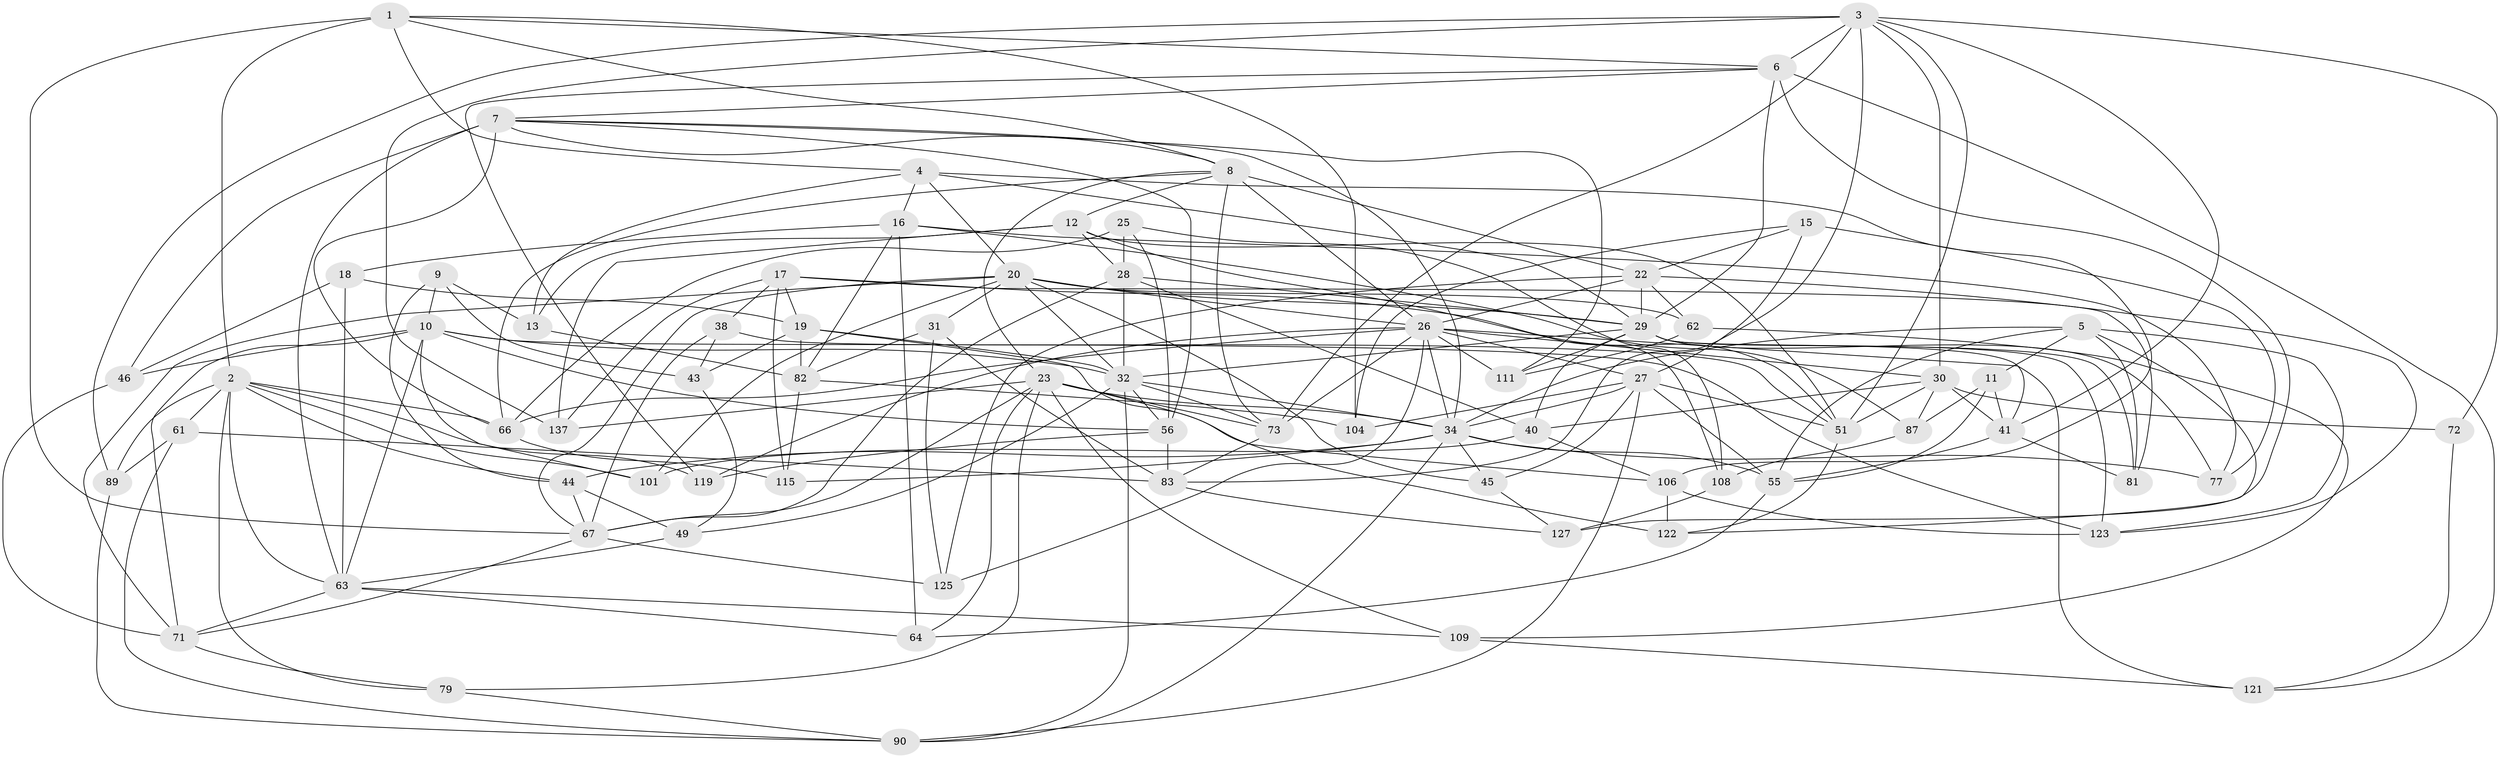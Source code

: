 // original degree distribution, {4: 1.0}
// Generated by graph-tools (version 1.1) at 2025/16/03/09/25 04:16:16]
// undirected, 72 vertices, 206 edges
graph export_dot {
graph [start="1"]
  node [color=gray90,style=filled];
  1 [super="+53"];
  2 [super="+60+14"];
  3 [super="+59"];
  4 [super="+24"];
  5 [super="+129"];
  6 [super="+133+103"];
  7 [super="+78"];
  8 [super="+54"];
  9;
  10 [super="+57"];
  11;
  12 [super="+68+21"];
  13;
  15;
  16 [super="+138"];
  17 [super="+86"];
  18;
  19 [super="+114"];
  20 [super="+135+65"];
  22 [super="+96"];
  23 [super="+118+100+42"];
  25;
  26 [super="+58+92"];
  27 [super="+33+37"];
  28 [super="+48"];
  29 [super="+35+36+120"];
  30 [super="+50+134"];
  31;
  32 [super="+52"];
  34 [super="+47+74+107"];
  38;
  40 [super="+93"];
  41 [super="+132"];
  43;
  44 [super="+76"];
  45;
  46;
  49;
  51 [super="+126+116"];
  55 [super="+131"];
  56 [super="+110"];
  61;
  62;
  63 [super="+140+141"];
  64;
  66 [super="+75"];
  67 [super="+130+113"];
  71 [super="+98"];
  72;
  73 [super="+102"];
  77;
  79;
  81;
  82 [super="+99"];
  83 [super="+85"];
  87;
  89;
  90 [super="+117"];
  101;
  104;
  106 [super="+136"];
  108;
  109;
  111;
  115;
  119;
  121;
  122;
  123 [super="+128"];
  125;
  127;
  137 [super="+142"];
  1 -- 6;
  1 -- 8;
  1 -- 104;
  1 -- 67;
  1 -- 4;
  1 -- 2;
  2 -- 44 [weight=2];
  2 -- 63;
  2 -- 89;
  2 -- 61;
  2 -- 66;
  2 -- 101;
  2 -- 119;
  2 -- 79;
  3 -- 51;
  3 -- 6 [weight=2];
  3 -- 137;
  3 -- 72;
  3 -- 41;
  3 -- 73;
  3 -- 83;
  3 -- 89;
  3 -- 30;
  4 -- 13;
  4 -- 29;
  4 -- 106;
  4 -- 20;
  4 -- 16;
  5 -- 123;
  5 -- 81;
  5 -- 122;
  5 -- 11;
  5 -- 34;
  5 -- 55;
  6 -- 119;
  6 -- 121;
  6 -- 127;
  6 -- 29;
  6 -- 7;
  7 -- 66;
  7 -- 56;
  7 -- 111;
  7 -- 46;
  7 -- 63;
  7 -- 8;
  7 -- 34;
  8 -- 66;
  8 -- 23;
  8 -- 22;
  8 -- 73;
  8 -- 12;
  8 -- 26;
  9 -- 43;
  9 -- 13;
  9 -- 44;
  9 -- 10;
  10 -- 71;
  10 -- 46;
  10 -- 63;
  10 -- 32;
  10 -- 101;
  10 -- 56;
  10 -- 123;
  11 -- 87;
  11 -- 55;
  11 -- 41;
  12 -- 108;
  12 -- 28;
  12 -- 137 [weight=2];
  12 -- 51 [weight=2];
  12 -- 13;
  13 -- 82;
  15 -- 104;
  15 -- 77;
  15 -- 22;
  15 -- 27;
  16 -- 87;
  16 -- 18;
  16 -- 82;
  16 -- 64;
  16 -- 77;
  17 -- 38;
  17 -- 115;
  17 -- 81;
  17 -- 19;
  17 -- 137;
  17 -- 51;
  18 -- 63;
  18 -- 46;
  18 -- 19;
  19 -- 43;
  19 -- 82;
  19 -- 122;
  19 -- 32;
  20 -- 71;
  20 -- 32;
  20 -- 67;
  20 -- 62;
  20 -- 29;
  20 -- 101;
  20 -- 45;
  20 -- 31;
  20 -- 26;
  22 -- 125;
  22 -- 29 [weight=2];
  22 -- 123;
  22 -- 62;
  22 -- 26;
  23 -- 64;
  23 -- 67;
  23 -- 73;
  23 -- 137 [weight=2];
  23 -- 79;
  23 -- 106;
  23 -- 109;
  23 -- 34;
  25 -- 28;
  25 -- 108;
  25 -- 66;
  25 -- 56;
  26 -- 119;
  26 -- 30;
  26 -- 73;
  26 -- 34;
  26 -- 27;
  26 -- 66;
  26 -- 121;
  26 -- 125;
  26 -- 111;
  27 -- 55;
  27 -- 34;
  27 -- 90;
  27 -- 51;
  27 -- 104;
  27 -- 45;
  28 -- 40;
  28 -- 67;
  28 -- 29;
  28 -- 32;
  29 -- 77;
  29 -- 81;
  29 -- 111;
  29 -- 40 [weight=2];
  29 -- 32;
  29 -- 41;
  29 -- 123;
  30 -- 72 [weight=2];
  30 -- 87;
  30 -- 40;
  30 -- 41;
  30 -- 51;
  31 -- 125;
  31 -- 83;
  31 -- 82;
  32 -- 49;
  32 -- 73;
  32 -- 56;
  32 -- 34;
  32 -- 90;
  34 -- 115;
  34 -- 55;
  34 -- 77;
  34 -- 44;
  34 -- 45;
  34 -- 90;
  38 -- 43;
  38 -- 67;
  38 -- 51;
  40 -- 106;
  40 -- 101;
  41 -- 81;
  41 -- 55;
  43 -- 49;
  44 -- 49;
  44 -- 67;
  45 -- 127;
  46 -- 71;
  49 -- 63;
  51 -- 122;
  55 -- 64;
  56 -- 119;
  56 -- 83;
  61 -- 83;
  61 -- 89;
  61 -- 90;
  62 -- 109;
  62 -- 111;
  63 -- 64;
  63 -- 109;
  63 -- 71;
  66 -- 115;
  67 -- 71;
  67 -- 125;
  71 -- 79;
  72 -- 121;
  73 -- 83;
  79 -- 90;
  82 -- 115;
  82 -- 104;
  83 -- 127;
  87 -- 108;
  89 -- 90;
  106 -- 122;
  106 -- 123 [weight=2];
  108 -- 127;
  109 -- 121;
}
